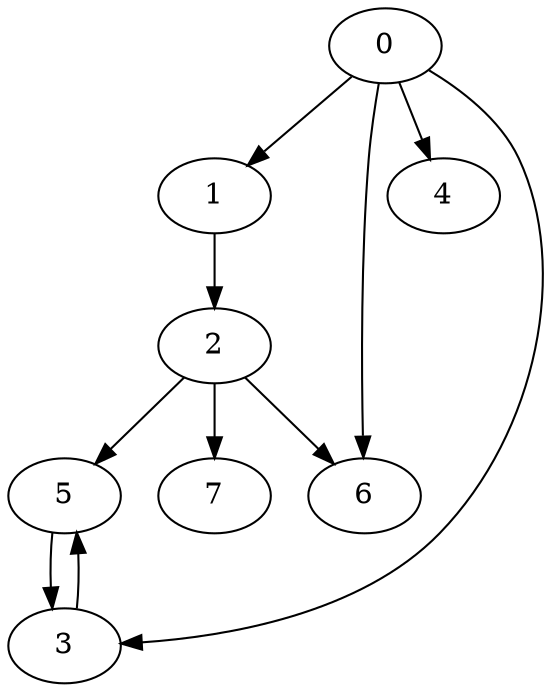# 8
digraph G   {
    0 -> 1 -> 2
    0 -> 3
    0 -> 4
    2 -> 5
    2 -> 6
    2 -> 7
    3 -> 5
    0 -> 6
    5 -> 3
}
